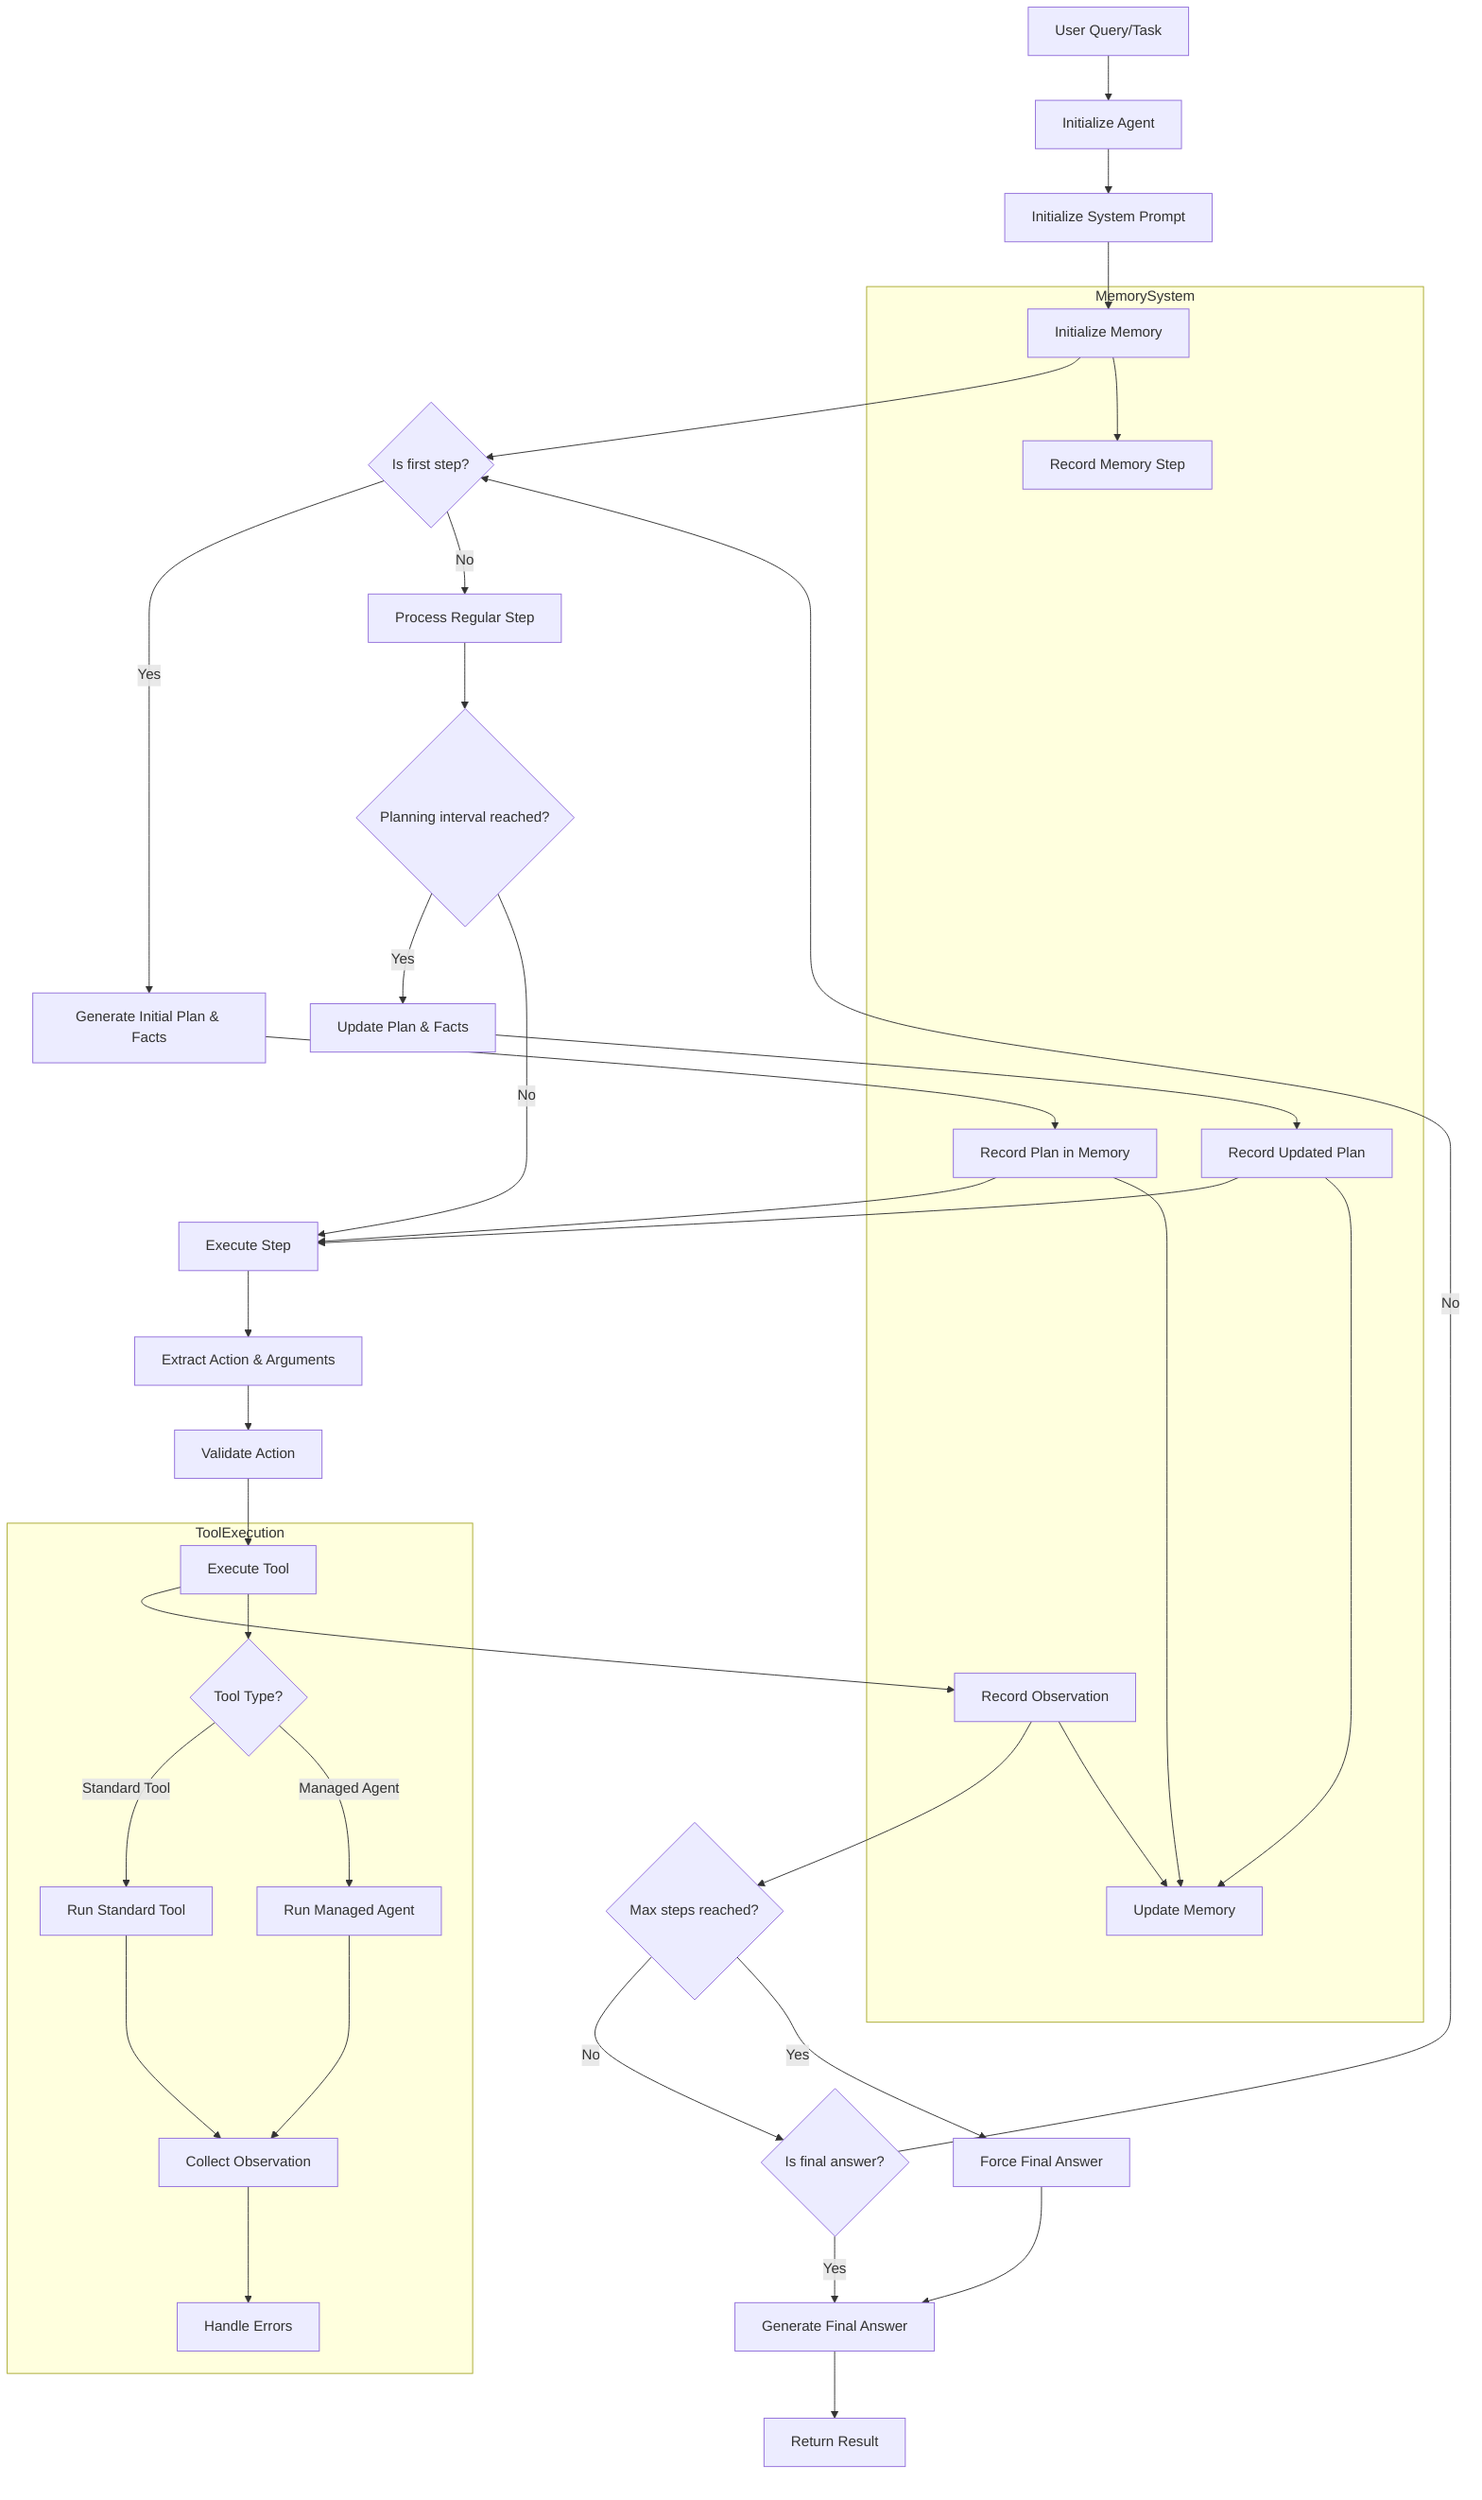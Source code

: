 graph TD
    UserQuery[User Query/Task] --> InitAgent[Initialize Agent]
    InitAgent --> InitPrompt[Initialize System Prompt]
    InitPrompt --> InitMem[Initialize Memory]
    InitMem --> CheckPlanning{Is first step?}
    
    CheckPlanning -->|Yes| InitPlan[Generate Initial Plan & Facts]
    CheckPlanning -->|No| RegularStep[Process Regular Step]
    
    InitPlan --> RecordPlan[Record Plan in Memory]
    RecordPlan --> ExecuteStep[Execute Step]
    
    RegularStep --> CheckInterval{Planning interval reached?}
    CheckInterval -->|Yes| UpdatePlan[Update Plan & Facts]
    CheckInterval -->|No| ExecuteStep
    
    UpdatePlan --> RecordUpdatedPlan[Record Updated Plan]
    RecordUpdatedPlan --> ExecuteStep
    
    ExecuteStep --> ExtractAction[Extract Action & Arguments]
    ExtractAction --> ValidateAction[Validate Action]
    
    ValidateAction --> ExecuteTool[Execute Tool]
    ExecuteTool --> RecordObservation[Record Observation]
    
    RecordObservation --> CheckMaxSteps{Max steps reached?}
    CheckMaxSteps -->|No| CheckFinalAnswer{Is final answer?}
    CheckMaxSteps -->|Yes| ForceFinalAnswer[Force Final Answer]
    
    CheckFinalAnswer -->|Yes| GenerateFinalAnswer[Generate Final Answer]
    CheckFinalAnswer -->|No| CheckPlanning
    
    ForceFinalAnswer --> GenerateFinalAnswer
    GenerateFinalAnswer --> ReturnResult[Return Result]
    
    subgraph ToolExecution
    ExecuteTool --> CheckToolType{Tool Type?}
    CheckToolType -->|Standard Tool| RunStandardTool[Run Standard Tool]
    CheckToolType -->|Managed Agent| RunManagedAgent[Run Managed Agent]
    RunStandardTool --> CollectObservation[Collect Observation]
    RunManagedAgent --> CollectObservation
    CollectObservation --> HandleToolErrors[Handle Errors]
    end
    
    subgraph MemorySystem
    InitMem --> RecordMemoryStep[Record Memory Step]
    RecordPlan --> UpdateMemory[Update Memory]
    RecordObservation --> UpdateMemory
    RecordUpdatedPlan --> UpdateMemory
    end